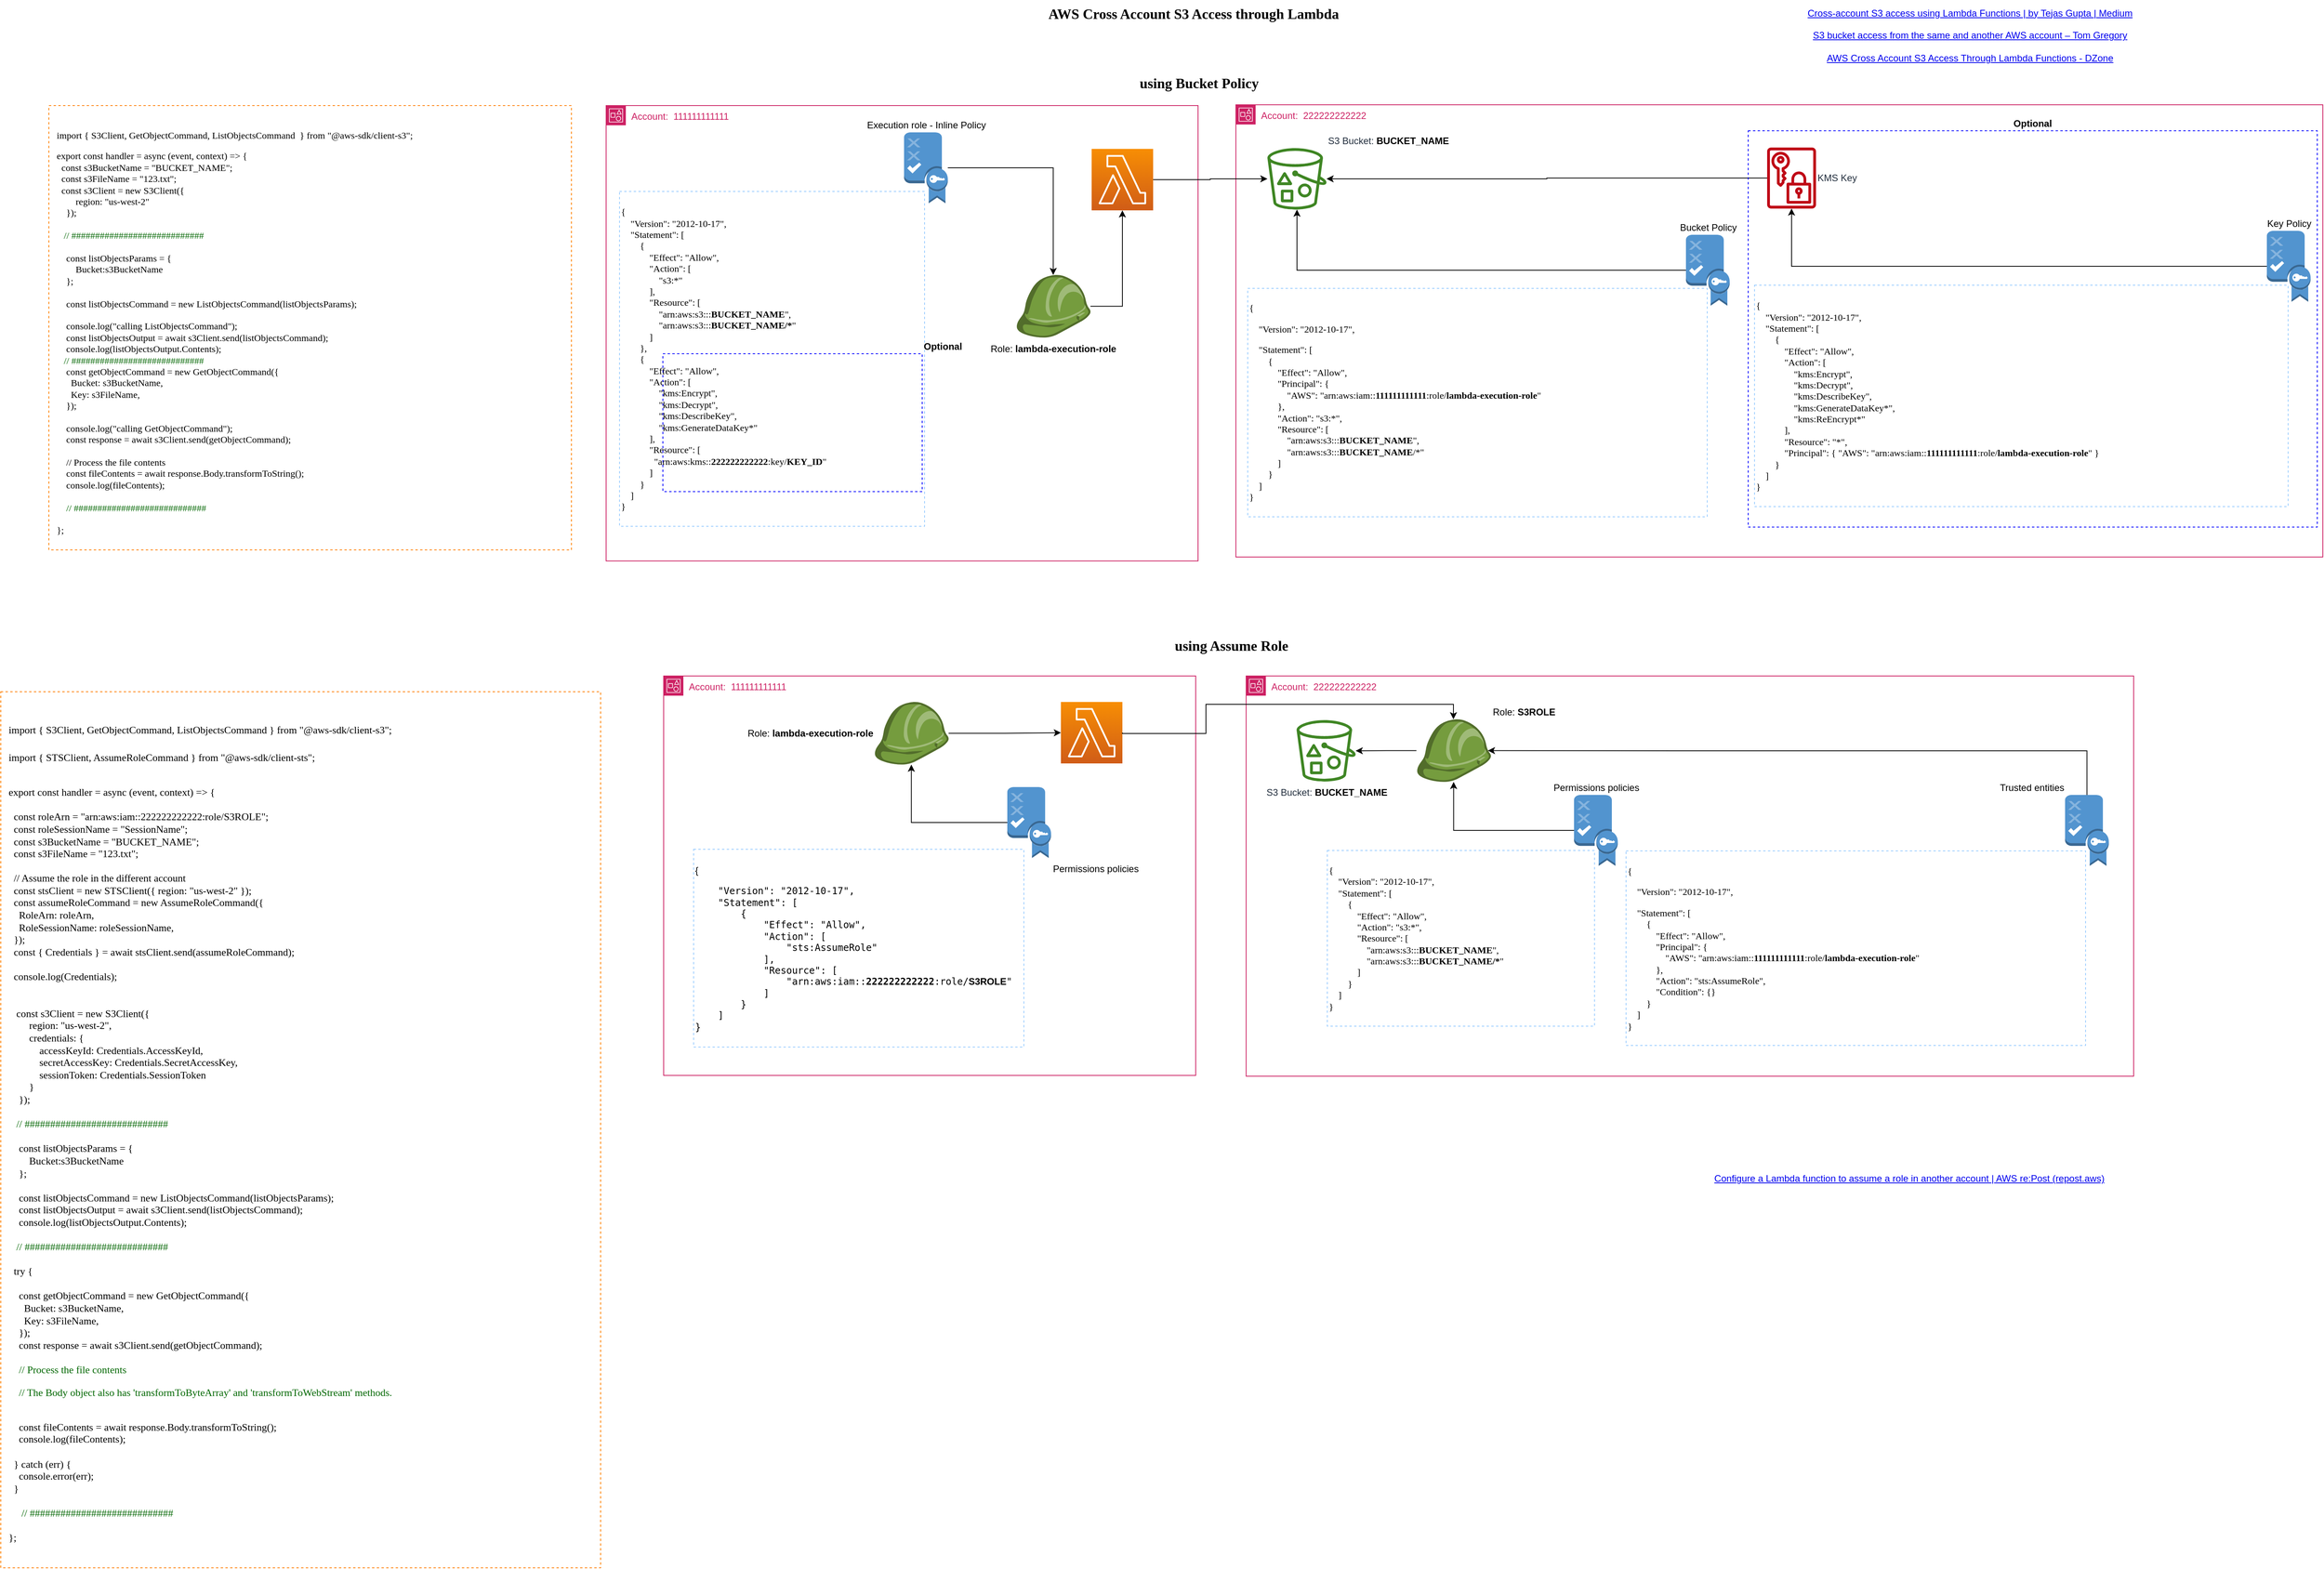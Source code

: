 <mxfile>
    <diagram id="n0OYLwPZysRwcZ2UQl2-" name="Page-1">
        <mxGraphModel dx="1882" dy="636" grid="0" gridSize="10" guides="1" tooltips="1" connect="1" arrows="1" fold="1" page="0" pageScale="1" pageWidth="850" pageHeight="1100" math="0" shadow="0">
            <root>
                <mxCell id="0"/>
                <mxCell id="1" parent="0"/>
                <mxCell id="2" value="Account:&amp;nbsp; 111111111111" style="points=[[0,0],[0.25,0],[0.5,0],[0.75,0],[1,0],[1,0.25],[1,0.5],[1,0.75],[1,1],[0.75,1],[0.5,1],[0.25,1],[0,1],[0,0.75],[0,0.5],[0,0.25]];outlineConnect=0;gradientColor=none;html=1;whiteSpace=wrap;fontSize=12;fontStyle=0;container=1;pointerEvents=0;collapsible=0;recursiveResize=0;shape=mxgraph.aws4.group;grIcon=mxgraph.aws4.group_account;strokeColor=#CD2264;fillColor=none;verticalAlign=top;align=left;spacingLeft=30;fontColor=#CD2264;dashed=0;movable=1;resizable=1;rotatable=1;deletable=1;editable=1;locked=0;connectable=1;" parent="1" vertex="1">
                    <mxGeometry x="-242" y="175" width="751" height="578" as="geometry"/>
                </mxCell>
                <mxCell id="3" value="&lt;pre&gt;&lt;font face=&quot;Lucida Console&quot;&gt;{&lt;br&gt;    &quot;Version&quot;: &quot;2012-10-17&quot;,&lt;br&gt;    &quot;Statement&quot;: [&lt;br&gt;        {&lt;br&gt;            &quot;Effect&quot;: &quot;Allow&quot;,&lt;br&gt;            &quot;Action&quot;: [&lt;br&gt;                &quot;s3:*&quot;&lt;br&gt;            ],&lt;br&gt;            &quot;Resource&quot;: [&lt;br&gt;                &quot;arn:aws:s3:::&lt;b&gt;BUCKET_NAME&lt;/b&gt;&quot;,&lt;br&gt;                &quot;arn:aws:s3:::&lt;b&gt;BUCKET_NAME/*&lt;/b&gt;&quot;&lt;br&gt;            ]&lt;br&gt;        },&lt;br&gt;        {&lt;br&gt;            &quot;Effect&quot;: &quot;Allow&quot;,&lt;br&gt;            &quot;Action&quot;: [&lt;br&gt;                &quot;kms:Encrypt&quot;,&lt;br&gt;                &quot;kms:Decrypt&quot;,&lt;br&gt;                &quot;kms:DescribeKey&quot;,&lt;br&gt;                &quot;kms:GenerateDataKey*&quot;&lt;br&gt;            ],&lt;br&gt;            &quot;Resource&quot;: [&lt;br&gt;              &quot;arn:aws:kms::&lt;b&gt;222222222222&lt;/b&gt;:key/&lt;b&gt;KEY_ID&lt;/b&gt;&quot;&lt;br&gt;            ]&lt;br&gt;        }&lt;br&gt;    ]&lt;br&gt;}&lt;/font&gt;&lt;br&gt;&lt;/pre&gt;" style="text;html=1;align=left;verticalAlign=middle;resizable=1;points=[];autosize=1;strokeColor=#99CCFF;fillColor=none;dashed=1;movable=1;rotatable=1;deletable=1;editable=1;locked=0;connectable=1;" parent="2" vertex="1">
                    <mxGeometry x="17" y="109" width="387" height="425" as="geometry"/>
                </mxCell>
                <mxCell id="4" value="" style="sketch=0;points=[[0,0,0],[0.25,0,0],[0.5,0,0],[0.75,0,0],[1,0,0],[0,1,0],[0.25,1,0],[0.5,1,0],[0.75,1,0],[1,1,0],[0,0.25,0],[0,0.5,0],[0,0.75,0],[1,0.25,0],[1,0.5,0],[1,0.75,0]];outlineConnect=0;fontColor=#232F3E;gradientColor=#F78E04;gradientDirection=north;fillColor=#D05C17;strokeColor=#ffffff;dashed=0;verticalLabelPosition=middle;verticalAlign=middle;align=right;html=1;fontSize=12;fontStyle=0;aspect=fixed;shape=mxgraph.aws4.resourceIcon;resIcon=mxgraph.aws4.lambda;labelPosition=left;" parent="2" vertex="1">
                    <mxGeometry x="616" y="55" width="78" height="78" as="geometry"/>
                </mxCell>
                <mxCell id="5" style="edgeStyle=orthogonalEdgeStyle;rounded=0;orthogonalLoop=1;jettySize=auto;html=1;" parent="2" source="6" target="8" edge="1">
                    <mxGeometry relative="1" as="geometry"/>
                </mxCell>
                <mxCell id="6" value="Execution role - Inline Policy" style="outlineConnect=0;dashed=0;verticalLabelPosition=top;verticalAlign=bottom;align=center;html=1;shape=mxgraph.aws3.policy;fillColor=#5294CF;gradientColor=none;horizontal=1;labelPosition=center;" parent="2" vertex="1">
                    <mxGeometry x="378" y="34" width="55.5" height="90" as="geometry"/>
                </mxCell>
                <mxCell id="7" style="edgeStyle=orthogonalEdgeStyle;rounded=0;orthogonalLoop=1;jettySize=auto;html=1;" parent="2" source="8" target="4" edge="1">
                    <mxGeometry relative="1" as="geometry"/>
                </mxCell>
                <mxCell id="8" value="Role:&amp;nbsp;&lt;b style=&quot;background-color: initial; border-color: var(--border-color);&quot;&gt;lambda-execution-role&lt;/b&gt;" style="outlineConnect=0;dashed=0;verticalLabelPosition=bottom;verticalAlign=top;align=center;html=1;shape=mxgraph.aws3.role;fillColor=#759C3E;gradientColor=none;labelPosition=center;" parent="2" vertex="1">
                    <mxGeometry x="520" y="215" width="94.5" height="79.5" as="geometry"/>
                </mxCell>
                <mxCell id="9" value="&lt;b&gt;Optional&lt;/b&gt;" style="rounded=0;whiteSpace=wrap;html=1;dashed=1;strokeColor=#0000FF;labelPosition=right;verticalLabelPosition=top;align=left;verticalAlign=bottom;fillColor=none;" parent="2" vertex="1">
                    <mxGeometry x="72" y="315" width="329" height="175" as="geometry"/>
                </mxCell>
                <mxCell id="10" value="Account:&amp;nbsp; 222222222222" style="points=[[0,0],[0.25,0],[0.5,0],[0.75,0],[1,0],[1,0.25],[1,0.5],[1,0.75],[1,1],[0.75,1],[0.5,1],[0.25,1],[0,1],[0,0.75],[0,0.5],[0,0.25]];outlineConnect=0;gradientColor=none;html=1;whiteSpace=wrap;fontSize=12;fontStyle=0;container=1;pointerEvents=0;collapsible=0;recursiveResize=0;shape=mxgraph.aws4.group;grIcon=mxgraph.aws4.group_account;strokeColor=#CD2264;fillColor=none;verticalAlign=top;align=left;spacingLeft=30;fontColor=#CD2264;dashed=0;" parent="1" vertex="1">
                    <mxGeometry x="557" y="174" width="1379" height="574" as="geometry"/>
                </mxCell>
                <mxCell id="11" value="S3 Bucket:&amp;nbsp;&lt;b style=&quot;border-color: var(--border-color); background-color: initial; color: rgb(0, 0, 0);&quot;&gt;BUCKET_NAME&lt;/b&gt;" style="sketch=0;outlineConnect=0;fontColor=#232F3E;gradientColor=none;fillColor=#3F8624;strokeColor=none;dashed=0;verticalLabelPosition=top;verticalAlign=bottom;align=left;html=1;fontSize=12;fontStyle=0;aspect=fixed;pointerEvents=1;shape=mxgraph.aws4.bucket_with_objects;labelPosition=right;" parent="10" vertex="1">
                    <mxGeometry x="40" y="55" width="75" height="78" as="geometry"/>
                </mxCell>
                <mxCell id="12" style="edgeStyle=orthogonalEdgeStyle;rounded=0;orthogonalLoop=1;jettySize=auto;html=1;" parent="10" source="13" target="11" edge="1">
                    <mxGeometry relative="1" as="geometry"/>
                </mxCell>
                <mxCell id="13" value="Bucket Policy" style="outlineConnect=0;dashed=0;verticalLabelPosition=top;verticalAlign=bottom;align=center;html=1;shape=mxgraph.aws3.policy;fillColor=#5294CF;gradientColor=none;horizontal=1;labelPosition=center;" parent="10" vertex="1">
                    <mxGeometry x="571" y="165" width="55.5" height="90" as="geometry"/>
                </mxCell>
                <mxCell id="14" value="&lt;pre&gt;&lt;font face=&quot;Lucida Console&quot;&gt;&lt;span style=&quot;background-color: initial; white-space-collapse: collapse;&quot;&gt;{&lt;/span&gt;&lt;br&gt;&lt;/font&gt;&lt;/pre&gt;&lt;pre&gt;&lt;font face=&quot;Lucida Console&quot;&gt;&amp;nbsp; &amp;nbsp; &quot;Version&quot;: &quot;2012-10-17&quot;,&lt;br&gt;&lt;/font&gt;&lt;pre&gt;&lt;font face=&quot;Lucida Console&quot;&gt;&amp;nbsp; &amp;nbsp; &quot;Statement&quot;: [&lt;br&gt;&amp;nbsp; &amp;nbsp; &amp;nbsp; &amp;nbsp; {&lt;br&gt;&amp;nbsp; &amp;nbsp; &amp;nbsp; &amp;nbsp; &amp;nbsp; &amp;nbsp; &quot;Effect&quot;: &quot;Allow&quot;,&lt;br&gt;&amp;nbsp; &amp;nbsp; &amp;nbsp; &amp;nbsp; &amp;nbsp; &amp;nbsp; &quot;Principal&quot;: {&lt;br&gt;&amp;nbsp; &amp;nbsp; &amp;nbsp; &amp;nbsp; &amp;nbsp; &amp;nbsp; &amp;nbsp; &amp;nbsp; &quot;AWS&quot;: &quot;arn:aws:iam::&lt;b&gt;111111111111&lt;/b&gt;:role/&lt;b style=&quot;border-color: var(--border-color); text-align: right; background-color: initial;&quot;&gt;lambda-execution-role&lt;/b&gt;&quot;&lt;br&gt;&amp;nbsp; &amp;nbsp; &amp;nbsp; &amp;nbsp; &amp;nbsp; &amp;nbsp; },&lt;br&gt;&amp;nbsp; &amp;nbsp; &amp;nbsp; &amp;nbsp; &amp;nbsp; &amp;nbsp; &quot;Action&quot;: &quot;s3:*&quot;,&lt;br&gt;&amp;nbsp; &amp;nbsp; &amp;nbsp; &amp;nbsp; &amp;nbsp; &amp;nbsp; &quot;Resource&quot;: [&lt;br&gt;                &quot;arn:aws:s3:::&lt;b style=&quot;background-color: initial; border-color: var(--border-color);&quot;&gt;BUCKET_NAME&lt;/b&gt;&quot;,&lt;br&gt;                &quot;arn:aws:s3:::&lt;b style=&quot;background-color: initial; border-color: var(--border-color);&quot;&gt;BUCKET_NAME&lt;/b&gt;/*&quot;&lt;br&gt;            ]&lt;br&gt;&amp;nbsp; &amp;nbsp; &amp;nbsp; &amp;nbsp; }&lt;br&gt;&amp;nbsp; &amp;nbsp; ]&lt;br&gt;}&lt;/font&gt;&lt;/pre&gt;&lt;/pre&gt;" style="text;html=1;align=left;verticalAlign=middle;resizable=0;points=[];autosize=1;strokeColor=#99CCFF;fillColor=none;dashed=1;" parent="10" vertex="1">
                    <mxGeometry x="15" y="233" width="583" height="290" as="geometry"/>
                </mxCell>
                <mxCell id="15" style="edgeStyle=orthogonalEdgeStyle;rounded=0;orthogonalLoop=1;jettySize=auto;html=1;" parent="10" source="16" target="11" edge="1">
                    <mxGeometry relative="1" as="geometry"/>
                </mxCell>
                <mxCell id="16" value="KMS Key" style="sketch=0;outlineConnect=0;fontColor=#232F3E;gradientColor=none;fillColor=#BF0816;strokeColor=none;dashed=0;verticalLabelPosition=middle;verticalAlign=middle;align=left;html=1;fontSize=12;fontStyle=0;aspect=fixed;pointerEvents=1;shape=mxgraph.aws4.data_encryption_key;labelPosition=right;" parent="10" vertex="1">
                    <mxGeometry x="674" y="54" width="62" height="78" as="geometry"/>
                </mxCell>
                <mxCell id="17" style="edgeStyle=orthogonalEdgeStyle;rounded=0;orthogonalLoop=1;jettySize=auto;html=1;" parent="10" source="18" target="16" edge="1">
                    <mxGeometry relative="1" as="geometry"/>
                </mxCell>
                <mxCell id="18" value="Key Policy" style="outlineConnect=0;dashed=0;verticalLabelPosition=top;verticalAlign=bottom;align=center;html=1;shape=mxgraph.aws3.policy;fillColor=#5294CF;gradientColor=none;horizontal=1;labelPosition=center;" parent="10" vertex="1">
                    <mxGeometry x="1308" y="160" width="55.5" height="90" as="geometry"/>
                </mxCell>
                <mxCell id="19" value="&lt;pre&gt;&lt;font face=&quot;Lucida Console&quot;&gt;{&lt;br&gt;&lt;span style=&quot;white-space: pre;&quot;&gt;&amp;nbsp;&amp;nbsp;&amp;nbsp;&amp;nbsp;&lt;/span&gt;&quot;Version&quot;: &quot;2012-10-17&quot;,&lt;br&gt;&lt;span style=&quot;white-space: pre;&quot;&gt;&amp;nbsp;&amp;nbsp;&amp;nbsp;&amp;nbsp;&lt;/span&gt;&quot;Statement&quot;: [      &lt;br&gt;&lt;span style=&quot;white-space: pre;&quot;&gt;&amp;nbsp;&amp;nbsp;&amp;nbsp;&amp;nbsp;&lt;/span&gt;&lt;span style=&quot;white-space: pre;&quot;&gt;&amp;nbsp;&amp;nbsp;&amp;nbsp;&amp;nbsp;&lt;/span&gt;{&lt;br&gt;&lt;span style=&quot;white-space: pre;&quot;&gt;&amp;nbsp;&amp;nbsp;&amp;nbsp;&amp;nbsp;&lt;/span&gt;&lt;span style=&quot;white-space: pre;&quot;&gt;&amp;nbsp;&amp;nbsp;&amp;nbsp;&amp;nbsp;&lt;/span&gt;&lt;span style=&quot;white-space: pre;&quot;&gt;&amp;nbsp;&amp;nbsp;&amp;nbsp;&amp;nbsp;&lt;/span&gt;&quot;Effect&quot;: &quot;Allow&quot;,&lt;br&gt;&lt;span style=&quot;white-space: pre;&quot;&gt;&amp;nbsp;&amp;nbsp;&amp;nbsp;&amp;nbsp;&lt;/span&gt;&lt;span style=&quot;white-space: pre;&quot;&gt;&amp;nbsp;&amp;nbsp;&amp;nbsp;&amp;nbsp;&lt;/span&gt;&lt;span style=&quot;white-space: pre;&quot;&gt;&amp;nbsp;&amp;nbsp;&amp;nbsp;&amp;nbsp;&lt;/span&gt;&quot;Action&quot;: [&lt;br&gt;&lt;span style=&quot;white-space: pre;&quot;&gt;&amp;nbsp;&amp;nbsp;&amp;nbsp;&amp;nbsp;&lt;/span&gt;&lt;span style=&quot;white-space: pre;&quot;&gt;&amp;nbsp;&amp;nbsp;&amp;nbsp;&amp;nbsp;&lt;/span&gt;&lt;span style=&quot;white-space: pre;&quot;&gt;&amp;nbsp;&amp;nbsp;&amp;nbsp;&amp;nbsp;&lt;/span&gt;&lt;span style=&quot;white-space: pre;&quot;&gt;&amp;nbsp;&amp;nbsp;&amp;nbsp;&amp;nbsp;&lt;/span&gt;&quot;kms:Encrypt&quot;,&lt;br&gt;&lt;span style=&quot;white-space: pre;&quot;&gt;&amp;nbsp;&amp;nbsp;&amp;nbsp;&amp;nbsp;&lt;/span&gt;&lt;span style=&quot;white-space: pre;&quot;&gt;&amp;nbsp;&amp;nbsp;&amp;nbsp;&amp;nbsp;&lt;/span&gt;&lt;span style=&quot;white-space: pre;&quot;&gt;&amp;nbsp;&amp;nbsp;&amp;nbsp;&amp;nbsp;&lt;/span&gt;&lt;span style=&quot;white-space: pre;&quot;&gt;&amp;nbsp;&amp;nbsp;&amp;nbsp;&amp;nbsp;&lt;/span&gt;&quot;kms:Decrypt&quot;,&lt;br&gt;&lt;span style=&quot;white-space: pre;&quot;&gt;&amp;nbsp;&amp;nbsp;&amp;nbsp;&amp;nbsp;&lt;/span&gt;&lt;span style=&quot;white-space: pre;&quot;&gt;&amp;nbsp;&amp;nbsp;&amp;nbsp;&amp;nbsp;&lt;/span&gt;&lt;span style=&quot;white-space: pre;&quot;&gt;&amp;nbsp;&amp;nbsp;&amp;nbsp;&amp;nbsp;&lt;/span&gt;&lt;span style=&quot;white-space: pre;&quot;&gt;&amp;nbsp;&amp;nbsp;&amp;nbsp;&amp;nbsp;&lt;/span&gt;&quot;kms:DescribeKey&quot;,&lt;br&gt;&lt;span style=&quot;white-space: pre;&quot;&gt;&amp;nbsp;&amp;nbsp;&amp;nbsp;&amp;nbsp;&lt;/span&gt;&lt;span style=&quot;white-space: pre;&quot;&gt;&amp;nbsp;&amp;nbsp;&amp;nbsp;&amp;nbsp;&lt;/span&gt;&lt;span style=&quot;white-space: pre;&quot;&gt;&amp;nbsp;&amp;nbsp;&amp;nbsp;&amp;nbsp;&lt;/span&gt;&lt;span style=&quot;white-space: pre;&quot;&gt;&amp;nbsp;&amp;nbsp;&amp;nbsp;&amp;nbsp;&lt;/span&gt;&quot;kms:GenerateDataKey*&quot;,&lt;br&gt;&lt;span style=&quot;white-space: pre;&quot;&gt;&amp;nbsp;&amp;nbsp;&amp;nbsp;&amp;nbsp;&lt;/span&gt;&lt;span style=&quot;white-space: pre;&quot;&gt;&amp;nbsp;&amp;nbsp;&amp;nbsp;&amp;nbsp;&lt;/span&gt;&lt;span style=&quot;white-space: pre;&quot;&gt;&amp;nbsp;&amp;nbsp;&amp;nbsp;&amp;nbsp;&lt;/span&gt;&lt;span style=&quot;white-space: pre;&quot;&gt;&amp;nbsp;&amp;nbsp;&amp;nbsp;&amp;nbsp;&lt;/span&gt;&quot;kms:ReEncrypt*&quot;&lt;br&gt;&lt;span style=&quot;white-space: pre;&quot;&gt;&amp;nbsp;&amp;nbsp;&amp;nbsp;&amp;nbsp;&lt;/span&gt;&lt;span style=&quot;white-space: pre;&quot;&gt;&amp;nbsp;&amp;nbsp;&amp;nbsp;&amp;nbsp;&lt;/span&gt;&lt;span style=&quot;white-space: pre;&quot;&gt;&amp;nbsp;&amp;nbsp;&amp;nbsp;&amp;nbsp;&lt;/span&gt;],&lt;br&gt;&lt;span style=&quot;white-space: pre;&quot;&gt;&amp;nbsp;&amp;nbsp;&amp;nbsp;&amp;nbsp;&lt;/span&gt;&lt;span style=&quot;white-space: pre;&quot;&gt;&amp;nbsp;&amp;nbsp;&amp;nbsp;&amp;nbsp;&lt;/span&gt;&lt;span style=&quot;white-space: pre;&quot;&gt;&amp;nbsp;&amp;nbsp;&amp;nbsp;&amp;nbsp;&lt;/span&gt;&quot;Resource&quot;: &quot;*&quot;,&lt;br&gt;&lt;span style=&quot;white-space: pre;&quot;&gt;&amp;nbsp;&amp;nbsp;&amp;nbsp;&amp;nbsp;&lt;/span&gt;&lt;span style=&quot;white-space: pre;&quot;&gt;&amp;nbsp;&amp;nbsp;&amp;nbsp;&amp;nbsp;&lt;/span&gt;&lt;span style=&quot;white-space: pre;&quot;&gt;&amp;nbsp;&amp;nbsp;&amp;nbsp;&amp;nbsp;&lt;/span&gt;&quot;Principal&quot;: { &quot;AWS&quot;: &quot;arn:aws:iam::&lt;b&gt;111111111111&lt;/b&gt;:role/&lt;b&gt;lambda-execution-role&lt;/b&gt;&quot; }&lt;br&gt;&lt;span style=&quot;white-space: pre;&quot;&gt;&amp;nbsp;&amp;nbsp;&amp;nbsp;&amp;nbsp;&lt;/span&gt;&lt;span style=&quot;white-space: pre;&quot;&gt;&amp;nbsp;&amp;nbsp;&amp;nbsp;&amp;nbsp;&lt;/span&gt;}&lt;br&gt;&lt;span style=&quot;white-space: pre;&quot;&gt;&amp;nbsp;&amp;nbsp;&amp;nbsp;&amp;nbsp;&lt;/span&gt;]&lt;br&gt;}&lt;/font&gt;&lt;br&gt;&lt;/pre&gt;" style="text;html=1;align=left;verticalAlign=middle;resizable=0;points=[];autosize=1;strokeColor=#99CCFF;fillColor=none;dashed=1;" parent="10" vertex="1">
                    <mxGeometry x="658" y="229" width="677" height="281" as="geometry"/>
                </mxCell>
                <mxCell id="20" style="edgeStyle=orthogonalEdgeStyle;rounded=0;orthogonalLoop=1;jettySize=auto;html=1;" parent="1" source="4" target="11" edge="1">
                    <mxGeometry relative="1" as="geometry"/>
                </mxCell>
                <mxCell id="21" value="AWS Cross Account S3 Access through Lambda" style="text;html=1;strokeColor=none;fillColor=none;align=center;verticalAlign=middle;whiteSpace=wrap;rounded=0;fontFamily=Verdana;fontSize=18;fontStyle=1" parent="1" vertex="1">
                    <mxGeometry x="238" y="44" width="531" height="30" as="geometry"/>
                </mxCell>
                <mxCell id="22" value="Account:&amp;nbsp; 222222222222" style="points=[[0,0],[0.25,0],[0.5,0],[0.75,0],[1,0],[1,0.25],[1,0.5],[1,0.75],[1,1],[0.75,1],[0.5,1],[0.25,1],[0,1],[0,0.75],[0,0.5],[0,0.25]];outlineConnect=0;gradientColor=none;html=1;whiteSpace=wrap;fontSize=12;fontStyle=0;container=1;pointerEvents=0;collapsible=0;recursiveResize=0;shape=mxgraph.aws4.group;grIcon=mxgraph.aws4.group_account;strokeColor=#CD2264;fillColor=none;verticalAlign=top;align=left;spacingLeft=30;fontColor=#CD2264;dashed=0;" parent="1" vertex="1">
                    <mxGeometry x="570" y="899" width="1126" height="508" as="geometry"/>
                </mxCell>
                <mxCell id="23" value="S3 Bucket:&amp;nbsp;&lt;b style=&quot;color: rgb(0, 0, 0); text-align: left; background-color: initial; border-color: var(--border-color);&quot;&gt;BUCKET_NAME&lt;/b&gt;" style="sketch=0;outlineConnect=0;fontColor=#232F3E;gradientColor=none;fillColor=#3F8624;strokeColor=none;dashed=0;verticalLabelPosition=bottom;verticalAlign=top;align=center;html=1;fontSize=12;fontStyle=0;aspect=fixed;pointerEvents=1;shape=mxgraph.aws4.bucket_with_objects;" parent="22" vertex="1">
                    <mxGeometry x="64" y="56" width="75" height="78" as="geometry"/>
                </mxCell>
                <mxCell id="24" style="edgeStyle=orthogonalEdgeStyle;rounded=0;orthogonalLoop=1;jettySize=auto;html=1;" parent="22" source="25" target="28" edge="1">
                    <mxGeometry relative="1" as="geometry"/>
                </mxCell>
                <mxCell id="25" value="Permissions policies" style="outlineConnect=0;dashed=0;verticalLabelPosition=top;verticalAlign=bottom;align=center;html=1;shape=mxgraph.aws3.policy;fillColor=#5294CF;gradientColor=none;horizontal=1;labelPosition=center;" parent="22" vertex="1">
                    <mxGeometry x="416" y="151" width="55.5" height="90" as="geometry"/>
                </mxCell>
                <mxCell id="26" value="&lt;pre&gt;&lt;font face=&quot;Lucida Console&quot;&gt;{&lt;br&gt;&lt;/font&gt;&lt;pre&gt;&lt;font face=&quot;Lucida Console&quot;&gt;    &quot;Version&quot;: &quot;2012-10-17&quot;,&lt;br&gt;&lt;/font&gt;&lt;pre&gt;&lt;font face=&quot;Lucida Console&quot;&gt;    &quot;Statement&quot;: [&lt;br&gt;&lt;/font&gt;&lt;font face=&quot;Lucida Console&quot;&gt;        {&lt;br&gt;&lt;/font&gt;&lt;font face=&quot;Lucida Console&quot;&gt;            &quot;Effect&quot;: &quot;Allow&quot;,&lt;br&gt;&lt;/font&gt;&lt;font face=&quot;Lucida Console&quot;&gt;            &quot;Principal&quot;: {&lt;br&gt;&lt;/font&gt;&lt;font face=&quot;Lucida Console&quot;&gt;                &quot;AWS&quot;: &quot;arn:aws:iam::&lt;b&gt;111111111111&lt;/b&gt;:role/&lt;b&gt;lambda-execution-role&lt;/b&gt;&quot;&lt;br&gt;&lt;/font&gt;&lt;font face=&quot;Lucida Console&quot;&gt;            },&lt;br&gt;&lt;/font&gt;&lt;font face=&quot;Lucida Console&quot;&gt;            &quot;Action&quot;: &quot;sts:AssumeRole&quot;,&lt;br&gt;&lt;/font&gt;&lt;font face=&quot;Lucida Console&quot;&gt;            &quot;Condition&quot;: {}&lt;br&gt;&lt;/font&gt;&lt;font face=&quot;Lucida Console&quot;&gt;        }&lt;br&gt;&lt;/font&gt;&lt;font face=&quot;Lucida Console&quot;&gt;    ]&lt;br&gt;&lt;/font&gt;&lt;font face=&quot;Lucida Console&quot;&gt;}&lt;/font&gt;&lt;/pre&gt;&lt;/pre&gt;&lt;/pre&gt;" style="text;html=1;align=left;verticalAlign=middle;resizable=0;points=[];autosize=1;strokeColor=#99CCFF;fillColor=none;dashed=1;" parent="22" vertex="1">
                    <mxGeometry x="482" y="222" width="583" height="247" as="geometry"/>
                </mxCell>
                <mxCell id="27" style="edgeStyle=orthogonalEdgeStyle;rounded=0;orthogonalLoop=1;jettySize=auto;html=1;" parent="22" source="28" target="23" edge="1">
                    <mxGeometry relative="1" as="geometry"/>
                </mxCell>
                <mxCell id="28" value="Role: &lt;b&gt;S3ROLE&lt;/b&gt;" style="outlineConnect=0;dashed=0;verticalLabelPosition=top;verticalAlign=bottom;align=left;html=1;shape=mxgraph.aws3.role;fillColor=#759C3E;gradientColor=none;labelPosition=right;" parent="22" vertex="1">
                    <mxGeometry x="216" y="55" width="94.5" height="79.5" as="geometry"/>
                </mxCell>
                <mxCell id="29" value="&lt;pre&gt;&lt;font face=&quot;Lucida Console&quot;&gt;{&lt;br/&gt;    &quot;Version&quot;: &quot;2012-10-17&quot;,&lt;br/&gt;    &quot;Statement&quot;: [&lt;br/&gt;        {&lt;br/&gt;            &quot;Effect&quot;: &quot;Allow&quot;,&lt;br/&gt;            &quot;Action&quot;: &quot;s3:*&quot;,&lt;br/&gt;            &quot;Resource&quot;: [&lt;br/&gt;                &quot;arn:aws:s3:::&lt;b&gt;BUCKET_NAME&lt;/b&gt;&quot;,&lt;br/&gt;                &quot;arn:aws:s3:::&lt;b&gt;BUCKET_NAME/*&lt;/b&gt;&quot;&lt;br/&gt;            ]&lt;br/&gt;        }&lt;br/&gt;    ]&lt;br/&gt;}&lt;/font&gt;&lt;br&gt;&lt;/pre&gt;" style="text;html=1;align=left;verticalAlign=middle;resizable=0;points=[];autosize=1;strokeColor=#99CCFF;fillColor=none;dashed=1;" parent="22" vertex="1">
                    <mxGeometry x="103" y="221.5" width="339" height="223" as="geometry"/>
                </mxCell>
                <mxCell id="30" style="edgeStyle=orthogonalEdgeStyle;rounded=0;orthogonalLoop=1;jettySize=auto;html=1;entryX=0.96;entryY=0.5;entryDx=0;entryDy=0;entryPerimeter=0;" parent="22" source="31" target="28" edge="1">
                    <mxGeometry relative="1" as="geometry">
                        <Array as="points">
                            <mxPoint x="546" y="95"/>
                            <mxPoint x="331" y="95"/>
                        </Array>
                    </mxGeometry>
                </mxCell>
                <mxCell id="31" value="Trusted entities&lt;br&gt;" style="outlineConnect=0;dashed=0;verticalLabelPosition=top;verticalAlign=bottom;align=right;html=1;shape=mxgraph.aws3.policy;fillColor=#5294CF;gradientColor=none;horizontal=1;labelPosition=left;" parent="22" vertex="1">
                    <mxGeometry x="1039" y="151" width="55.5" height="90" as="geometry"/>
                </mxCell>
                <mxCell id="32" value="Account:&amp;nbsp; 111111111111" style="points=[[0,0],[0.25,0],[0.5,0],[0.75,0],[1,0],[1,0.25],[1,0.5],[1,0.75],[1,1],[0.75,1],[0.5,1],[0.25,1],[0,1],[0,0.75],[0,0.5],[0,0.25]];outlineConnect=0;gradientColor=none;html=1;whiteSpace=wrap;fontSize=12;fontStyle=0;container=1;pointerEvents=0;collapsible=0;recursiveResize=0;shape=mxgraph.aws4.group;grIcon=mxgraph.aws4.group_account;strokeColor=#CD2264;fillColor=none;verticalAlign=top;align=left;spacingLeft=30;fontColor=#CD2264;dashed=0;" parent="1" vertex="1">
                    <mxGeometry x="-169" y="899" width="675" height="507" as="geometry"/>
                </mxCell>
                <mxCell id="33" value="" style="sketch=0;points=[[0,0,0],[0.25,0,0],[0.5,0,0],[0.75,0,0],[1,0,0],[0,1,0],[0.25,1,0],[0.5,1,0],[0.75,1,0],[1,1,0],[0,0.25,0],[0,0.5,0],[0,0.75,0],[1,0.25,0],[1,0.5,0],[1,0.75,0]];outlineConnect=0;fontColor=#232F3E;gradientColor=#F78E04;gradientDirection=north;fillColor=#D05C17;strokeColor=#ffffff;dashed=0;verticalLabelPosition=bottom;verticalAlign=top;align=center;html=1;fontSize=12;fontStyle=0;aspect=fixed;shape=mxgraph.aws4.resourceIcon;resIcon=mxgraph.aws4.lambda;" parent="32" vertex="1">
                    <mxGeometry x="504" y="33" width="78" height="78" as="geometry"/>
                </mxCell>
                <mxCell id="34" style="edgeStyle=orthogonalEdgeStyle;rounded=0;orthogonalLoop=1;jettySize=auto;html=1;" parent="32" source="35" target="37" edge="1">
                    <mxGeometry relative="1" as="geometry"/>
                </mxCell>
                <mxCell id="35" value="Permissions policies" style="outlineConnect=0;dashed=0;verticalLabelPosition=bottom;verticalAlign=top;align=left;html=1;shape=mxgraph.aws3.policy;fillColor=#5294CF;gradientColor=none;horizontal=1;labelPosition=right;" parent="32" vertex="1">
                    <mxGeometry x="436" y="141" width="55.5" height="90" as="geometry"/>
                </mxCell>
                <mxCell id="36" style="edgeStyle=orthogonalEdgeStyle;rounded=0;orthogonalLoop=1;jettySize=auto;html=1;entryX=0;entryY=0.5;entryDx=0;entryDy=0;entryPerimeter=0;" parent="32" source="37" target="33" edge="1">
                    <mxGeometry relative="1" as="geometry"/>
                </mxCell>
                <mxCell id="37" value="Role:&amp;nbsp;&lt;b style=&quot;background-color: initial; border-color: var(--border-color);&quot;&gt;lambda-execution-role&lt;/b&gt;" style="outlineConnect=0;dashed=0;verticalLabelPosition=middle;verticalAlign=middle;align=right;html=1;shape=mxgraph.aws3.role;fillColor=#759C3E;gradientColor=none;labelPosition=left;" parent="32" vertex="1">
                    <mxGeometry x="267" y="33" width="94.5" height="79.5" as="geometry"/>
                </mxCell>
                <mxCell id="38" value="&lt;pre&gt;&lt;span style=&quot;background-color: initial; font-family: Helvetica;&quot;&gt;{&lt;/span&gt;&lt;br&gt;&lt;/pre&gt;&lt;pre&gt;    &quot;Version&quot;: &quot;2012-10-17&quot;,&lt;br&gt;    &quot;Statement&quot;: [&lt;br&gt;        {&lt;br&gt;            &quot;Effect&quot;: &quot;Allow&quot;,&lt;br&gt;            &quot;Action&quot;: [&lt;br&gt;                &quot;sts:AssumeRole&quot;&lt;br&gt;            ],&lt;br&gt;            &quot;Resource&quot;: [&lt;br&gt;                &quot;arn:aws:iam::&lt;b&gt;222222222222&lt;/b&gt;:role/&lt;b style=&quot;border-color: var(--border-color); font-family: Helvetica;&quot;&gt;S3ROLE&lt;/b&gt;&quot;&lt;br&gt;            ]&lt;br&gt;        }&lt;br&gt;    ]&lt;br&gt;}&lt;br&gt;&lt;/pre&gt;" style="text;html=1;align=left;verticalAlign=middle;resizable=0;points=[];autosize=1;strokeColor=#99CCFF;fillColor=none;dashed=1;" parent="32" vertex="1">
                    <mxGeometry x="38" y="220" width="419" height="251" as="geometry"/>
                </mxCell>
                <mxCell id="39" value="using Bucket Policy" style="text;html=1;strokeColor=none;fillColor=none;align=center;verticalAlign=middle;whiteSpace=wrap;rounded=0;fontFamily=Verdana;fontSize=18;fontStyle=1" parent="1" vertex="1">
                    <mxGeometry x="245" y="132" width="531" height="30" as="geometry"/>
                </mxCell>
                <mxCell id="40" value="using Assume Role" style="text;html=1;strokeColor=none;fillColor=none;align=center;verticalAlign=middle;whiteSpace=wrap;rounded=0;fontFamily=Verdana;fontSize=18;fontStyle=1" parent="1" vertex="1">
                    <mxGeometry x="286" y="846" width="531" height="30" as="geometry"/>
                </mxCell>
                <mxCell id="41" style="edgeStyle=orthogonalEdgeStyle;rounded=0;orthogonalLoop=1;jettySize=auto;html=1;exitX=1;exitY=0.5;exitDx=0;exitDy=0;exitPerimeter=0;" parent="1" source="33" target="28" edge="1">
                    <mxGeometry relative="1" as="geometry">
                        <Array as="points">
                            <mxPoint x="519" y="972"/>
                            <mxPoint x="519" y="935"/>
                            <mxPoint x="833" y="935"/>
                        </Array>
                    </mxGeometry>
                </mxCell>
                <mxCell id="42" value="&lt;a href=&quot;https://repost.aws/knowledge-center/lambda-function-assume-iam-role&quot;&gt;Configure a Lambda function to assume a role in another account | AWS re:Post (repost.aws)&lt;/a&gt;" style="text;html=1;align=center;verticalAlign=middle;resizable=0;points=[];autosize=1;strokeColor=none;fillColor=none;" parent="1" vertex="1">
                    <mxGeometry x="1151" y="1522" width="520" height="30" as="geometry"/>
                </mxCell>
                <mxCell id="43" value="&lt;a href=&quot;https://medium.com/@2017tejasgupta/cross-account-s3-access-using-lambda-functions-14d403d5f687&quot;&gt;Cross-account S3 access using Lambda Functions | by Tejas Gupta | Medium&lt;/a&gt;&lt;br&gt;&lt;br&gt;&lt;a href=&quot;https://tomgregory.com/s3-bucket-access-from-the-same-and-another-aws-account/&quot; style=&quot;border-color: var(--border-color);&quot;&gt;S3 bucket access from the same and another AWS account – Tom Gregory&lt;/a&gt;&lt;br&gt;&lt;br&gt;&lt;a href=&quot;https://dzone.com/articles/aws-cross-account-s3-access-through-lambda-functio&quot; style=&quot;border-color: var(--border-color);&quot;&gt;AWS Cross Account S3 Access Through Lambda Functions - DZone&lt;/a&gt;" style="text;html=1;align=center;verticalAlign=middle;resizable=0;points=[];autosize=1;strokeColor=none;fillColor=none;" parent="1" vertex="1">
                    <mxGeometry x="1268" y="41" width="440" height="90" as="geometry"/>
                </mxCell>
                <mxCell id="44" value="&lt;b&gt;Optional&lt;/b&gt;" style="rounded=0;whiteSpace=wrap;html=1;dashed=1;strokeColor=#0000FF;labelPosition=center;verticalLabelPosition=top;align=center;verticalAlign=bottom;fillColor=none;" parent="1" vertex="1">
                    <mxGeometry x="1207" y="207" width="722" height="503" as="geometry"/>
                </mxCell>
                <mxCell id="45" value="&lt;h1&gt;&lt;span style=&quot;font-family: &amp;quot;Lucida Console&amp;quot;; font-size: 13px; background-color: initial; font-weight: normal;&quot;&gt;import { S3Client, GetObjectCommand, ListObjectsCommand  } from &quot;@aws-sdk/client-s3&quot;;&lt;/span&gt;&lt;br&gt;&lt;/h1&gt;&lt;div&gt;&lt;pre style=&quot;border-color: var(--border-color); font-size: 13px;&quot;&gt;&lt;pre style=&quot;border-color: var(--border-color);&quot;&gt;&lt;font style=&quot;border-color: var(--border-color);&quot; face=&quot;Lucida Console&quot;&gt;import { STSClient, AssumeRoleCommand } from &quot;@aws-sdk/client-sts&quot;;&lt;/font&gt;&lt;/pre&gt;&lt;font style=&quot;border-color: var(--border-color);&quot; face=&quot;Lucida Console&quot;&gt;&lt;br style=&quot;border-color: var(--border-color);&quot;&gt;export const handler = async (event, context) =&amp;gt; {&lt;br style=&quot;border-color: var(--border-color);&quot;&gt;&lt;br style=&quot;border-color: var(--border-color);&quot;&gt;  const roleArn = &quot;arn:aws:iam::222222222222:role/S3ROLE&quot;;&lt;br&gt;  const roleSessionName = &quot;SessionName&quot;;&lt;br style=&quot;border-color: var(--border-color);&quot;&gt;  const s3BucketName = &quot;BUCKET_NAME&quot;;&lt;br&gt;  const s3FileName = &quot;123.txt&quot;;&lt;br style=&quot;border-color: var(--border-color);&quot;&gt;&lt;br style=&quot;border-color: var(--border-color);&quot;&gt;  // Assume the role in the different account&lt;br style=&quot;border-color: var(--border-color);&quot;&gt;  const stsClient = new STSClient({ region: &quot;us-west-2&quot; });&lt;br style=&quot;border-color: var(--border-color);&quot;&gt;  const assumeRoleCommand = new AssumeRoleCommand({&lt;br style=&quot;border-color: var(--border-color);&quot;&gt;    RoleArn: roleArn,&lt;br style=&quot;border-color: var(--border-color);&quot;&gt;    RoleSessionName: roleSessionName,&lt;br style=&quot;border-color: var(--border-color);&quot;&gt;  });&lt;br style=&quot;border-color: var(--border-color);&quot;&gt;  const { Credentials } = await stsClient.send(assumeRoleCommand);&lt;br style=&quot;border-color: var(--border-color);&quot;&gt;  &lt;br style=&quot;border-color: var(--border-color);&quot;&gt;  console.log(Credentials);&lt;br style=&quot;border-color: var(--border-color);&quot;&gt;  &lt;br style=&quot;border-color: var(--border-color);&quot;&gt;  &lt;br style=&quot;border-color: var(--border-color);&quot;&gt;   const s3Client = new S3Client({&lt;br style=&quot;border-color: var(--border-color);&quot;&gt;        region: &quot;us-west-2&quot;,&lt;br style=&quot;border-color: var(--border-color);&quot;&gt;        credentials: {&lt;br style=&quot;border-color: var(--border-color);&quot;&gt;            accessKeyId: Credentials.AccessKeyId,&lt;br style=&quot;border-color: var(--border-color);&quot;&gt;            secretAccessKey: Credentials.SecretAccessKey,&lt;br style=&quot;border-color: var(--border-color);&quot;&gt;            sessionToken: Credentials.SessionToken&lt;br style=&quot;border-color: var(--border-color);&quot;&gt;        }&lt;br style=&quot;border-color: var(--border-color);&quot;&gt;    });&lt;br style=&quot;border-color: var(--border-color);&quot;&gt;    &lt;br style=&quot;border-color: var(--border-color);&quot;&gt;&lt;font style=&quot;border-color: var(--border-color);&quot; color=&quot;#006600&quot;&gt;   // ############################&lt;/font&gt;&lt;br style=&quot;border-color: var(--border-color);&quot;&gt;   &lt;br style=&quot;border-color: var(--border-color);&quot;&gt;    const listObjectsParams = {&lt;br style=&quot;border-color: var(--border-color);&quot;&gt;        Bucket:s3BucketName&lt;br style=&quot;border-color: var(--border-color);&quot;&gt;    };&lt;br style=&quot;border-color: var(--border-color);&quot;&gt;    &lt;br style=&quot;border-color: var(--border-color);&quot;&gt;    const listObjectsCommand = new ListObjectsCommand(listObjectsParams);&lt;br style=&quot;border-color: var(--border-color);&quot;&gt;    const listObjectsOutput = await s3Client.send(listObjectsCommand);&lt;br style=&quot;border-color: var(--border-color);&quot;&gt;    console.log(listObjectsOutput.Contents);&lt;br style=&quot;border-color: var(--border-color);&quot;&gt;&lt;br style=&quot;border-color: var(--border-color);&quot;&gt;&lt;font style=&quot;border-color: var(--border-color);&quot; color=&quot;#006600&quot;&gt;   // ############################&lt;/font&gt;&lt;br style=&quot;border-color: var(--border-color);&quot;&gt;  &lt;br style=&quot;border-color: var(--border-color);&quot;&gt;  try {&lt;br style=&quot;border-color: var(--border-color);&quot;&gt;    &lt;br style=&quot;border-color: var(--border-color);&quot;&gt;    const getObjectCommand = new GetObjectCommand({&lt;br style=&quot;border-color: var(--border-color);&quot;&gt;      Bucket: s3BucketName,&lt;br style=&quot;border-color: var(--border-color);&quot;&gt;      Key: s3FileName,&lt;br style=&quot;border-color: var(--border-color);&quot;&gt;    });&lt;br style=&quot;border-color: var(--border-color);&quot;&gt;    const response = await s3Client.send(getObjectCommand);&lt;br style=&quot;border-color: var(--border-color);&quot;&gt;  &lt;br style=&quot;border-color: var(--border-color);&quot;&gt;&lt;font style=&quot;border-color: var(--border-color);&quot; color=&quot;#006600&quot;&gt;    // Process the file contents&lt;/font&gt;&lt;/font&gt;&lt;/pre&gt;&lt;pre style=&quot;border-color: var(--border-color); font-size: 13px;&quot;&gt;&lt;font style=&quot;border-color: var(--border-color);&quot; color=&quot;#006600&quot; face=&quot;Lucida Console&quot;&gt;    // The Body object also has 'transformToByteArray' and 'transformToWebStream' methods.&lt;/font&gt;&lt;/pre&gt;&lt;pre style=&quot;border-color: var(--border-color); font-size: 13px;&quot;&gt;&lt;font style=&quot;border-color: var(--border-color);&quot;&gt;&lt;font style=&quot;border-color: var(--border-color);&quot; face=&quot;Lucida Console&quot;&gt;&lt;font style=&quot;border-color: var(--border-color);&quot; color=&quot;#006600&quot;&gt;&lt;br style=&quot;border-color: var(--border-color);&quot;&gt;&lt;/font&gt;    const fileContents = await response.Body.transformToString();&lt;br style=&quot;border-color: var(--border-color);&quot;&gt;    console.log(fileContents);&lt;br style=&quot;border-color: var(--border-color);&quot;&gt;  &lt;br style=&quot;border-color: var(--border-color);&quot;&gt;  } catch (err) {&lt;br style=&quot;border-color: var(--border-color);&quot;&gt;    console.error(err);&lt;br style=&quot;border-color: var(--border-color);&quot;&gt;  }&lt;br style=&quot;border-color: var(--border-color);&quot;&gt;  &lt;br style=&quot;border-color: var(--border-color);&quot;&gt;&lt;font style=&quot;border-color: var(--border-color);&quot; color=&quot;#006600&quot;&gt;     // ############################&lt;/font&gt;&lt;br style=&quot;border-color: var(--border-color);&quot;&gt;  &lt;br style=&quot;border-color: var(--border-color);&quot;&gt;};&lt;/font&gt;&lt;font style=&quot;border-color: var(--border-color);&quot; face=&quot;Courier New&quot;&gt;&lt;br style=&quot;border-color: var(--border-color);&quot;&gt;&lt;/font&gt;&lt;/font&gt;&lt;/pre&gt;&lt;div style=&quot;border-color: var(--border-color); font-size: 13px;&quot;&gt;&lt;br style=&quot;border-color: var(--border-color);&quot;&gt;&lt;/div&gt;&lt;/div&gt;" style="text;html=1;strokeColor=#FF8000;fillColor=none;spacing=10;spacingTop=0;whiteSpace=wrap;overflow=hidden;rounded=0;dashed=1;shadow=0;glass=0;" parent="1" vertex="1">
                    <mxGeometry x="-1010" y="919" width="761" height="1112" as="geometry"/>
                </mxCell>
                <mxCell id="46" value="&lt;h1&gt;&lt;pre style=&quot;border-color: var(--border-color); font-size: 12px;&quot;&gt;&lt;font style=&quot;border-color: var(--border-color); font-size: 12px; font-weight: normal;&quot; face=&quot;Lucida Console&quot;&gt;import { S3Client, GetObjectCommand, ListObjectsCommand&amp;nbsp; } from &quot;@aws-sdk/client-s3&quot;;&lt;br style=&quot;border-color: var(--border-color);&quot;&gt;&lt;/font&gt;&lt;pre style=&quot;border-color: var(--border-color);&quot;&gt;&lt;font style=&quot;border-color: var(--border-color); font-size: 12px; font-weight: normal;&quot; face=&quot;Lucida Console&quot;&gt;export const handler = async (event, context) =&amp;gt; {&lt;br style=&quot;border-color: var(--border-color);&quot;&gt;&amp;nbsp; const s3BucketName = &quot;BUCKET_NAME&quot;;&lt;br&gt;&amp;nbsp; const s3FileName = &quot;123.txt&quot;;&lt;br style=&quot;border-color: var(--border-color);&quot;&gt;&amp;nbsp; const s3Client = new S3Client({&lt;br style=&quot;border-color: var(--border-color);&quot;&gt;&amp;nbsp; &amp;nbsp; &amp;nbsp; &amp;nbsp; region: &quot;us-west-2&quot;&lt;br style=&quot;border-color: var(--border-color);&quot;&gt;&amp;nbsp; &amp;nbsp; });&amp;nbsp;&lt;br style=&quot;border-color: var(--border-color);&quot;&gt;&amp;nbsp; &amp;nbsp;&amp;nbsp;&lt;br style=&quot;border-color: var(--border-color);&quot;&gt;&amp;nbsp; &amp;nbsp;&lt;font style=&quot;border-color: var(--border-color); font-size: 12px;&quot; color=&quot;#006600&quot;&gt;// ############################&lt;/font&gt;&lt;br style=&quot;border-color: var(--border-color);&quot;&gt;&amp;nbsp; &amp;nbsp;&lt;br style=&quot;border-color: var(--border-color);&quot;&gt;&amp;nbsp; &amp;nbsp; const listObjectsParams = {&lt;br style=&quot;border-color: var(--border-color);&quot;&gt;&amp;nbsp; &amp;nbsp; &amp;nbsp; &amp;nbsp; Bucket:s3BucketName&lt;br style=&quot;border-color: var(--border-color);&quot;&gt;&amp;nbsp; &amp;nbsp; };&lt;br style=&quot;border-color: var(--border-color);&quot;&gt;&amp;nbsp; &amp;nbsp;&amp;nbsp;&lt;br style=&quot;border-color: var(--border-color);&quot;&gt;&amp;nbsp; &amp;nbsp; const listObjectsCommand = new ListObjectsCommand(listObjectsParams);&lt;br style=&quot;border-color: var(--border-color);&quot;&gt;&amp;nbsp; &amp;nbsp;&amp;nbsp;&lt;br style=&quot;border-color: var(--border-color);&quot;&gt;&amp;nbsp; &amp;nbsp; console.log(&quot;calling ListObjectsCommand&quot;);&lt;br style=&quot;border-color: var(--border-color);&quot;&gt;&amp;nbsp; &amp;nbsp; const listObjectsOutput = await s3Client.send(listObjectsCommand);&lt;br style=&quot;border-color: var(--border-color);&quot;&gt;&amp;nbsp; &amp;nbsp; console.log(listObjectsOutput.Contents);&lt;br style=&quot;border-color: var(--border-color);&quot;&gt;&amp;nbsp; &amp;nbsp;&lt;font style=&quot;border-color: var(--border-color); font-size: 12px;&quot; color=&quot;#006600&quot;&gt;// ############################&lt;/font&gt;&lt;br style=&quot;border-color: var(--border-color);&quot;&gt;&amp;nbsp; &amp;nbsp; const getObjectCommand = new GetObjectCommand({&lt;br style=&quot;border-color: var(--border-color);&quot;&gt;&amp;nbsp; &amp;nbsp; &amp;nbsp; Bucket: s3BucketName,&lt;br style=&quot;border-color: var(--border-color);&quot;&gt;&amp;nbsp; &amp;nbsp; &amp;nbsp; Key: s3FileName,&lt;br style=&quot;border-color: var(--border-color);&quot;&gt;&amp;nbsp; &amp;nbsp; });&lt;br style=&quot;border-color: var(--border-color);&quot;&gt;&amp;nbsp; &amp;nbsp;&amp;nbsp;&lt;br style=&quot;border-color: var(--border-color);&quot;&gt;&amp;nbsp; &amp;nbsp; console.log(&quot;calling GetObjectCommand&quot;);&lt;br style=&quot;border-color: var(--border-color);&quot;&gt;&amp;nbsp; &amp;nbsp; const response = await s3Client.send(getObjectCommand);&lt;br style=&quot;border-color: var(--border-color);&quot;&gt;&amp;nbsp;&amp;nbsp;&lt;br style=&quot;border-color: var(--border-color);&quot;&gt;&amp;nbsp; &amp;nbsp; // Process the file contents&lt;br style=&quot;border-color: var(--border-color);&quot;&gt;&amp;nbsp; &amp;nbsp; const fileContents = await response.Body.transformToString();&lt;br style=&quot;border-color: var(--border-color);&quot;&gt;&amp;nbsp; &amp;nbsp; console.log(fileContents);&lt;br style=&quot;border-color: var(--border-color);&quot;&gt;&amp;nbsp;&amp;nbsp;&lt;br style=&quot;border-color: var(--border-color);&quot;&gt;&amp;nbsp; &amp;nbsp; &lt;font style=&quot;border-color: var(--border-color); font-size: 12px;&quot; color=&quot;#006600&quot;&gt;// ############################&lt;/font&gt;&lt;br style=&quot;border-color: var(--border-color);&quot;&gt;&amp;nbsp;&amp;nbsp;&lt;br style=&quot;border-color: var(--border-color);&quot;&gt;};&lt;/font&gt;&lt;/pre&gt;&lt;/pre&gt;&lt;div style=&quot;border-color: var(--border-color); font-size: 12px;&quot;&gt;&lt;br style=&quot;border-color: var(--border-color); font-size: 12px; font-weight: 400;&quot;&gt;&lt;/div&gt;&lt;/h1&gt;" style="text;html=1;strokeColor=#FF8000;fillColor=none;spacing=10;spacingTop=0;whiteSpace=wrap;overflow=hidden;rounded=0;dashed=1;shadow=0;glass=0;" parent="1" vertex="1">
                    <mxGeometry x="-949" y="175" width="663" height="564" as="geometry"/>
                </mxCell>
            </root>
        </mxGraphModel>
    </diagram>
</mxfile>